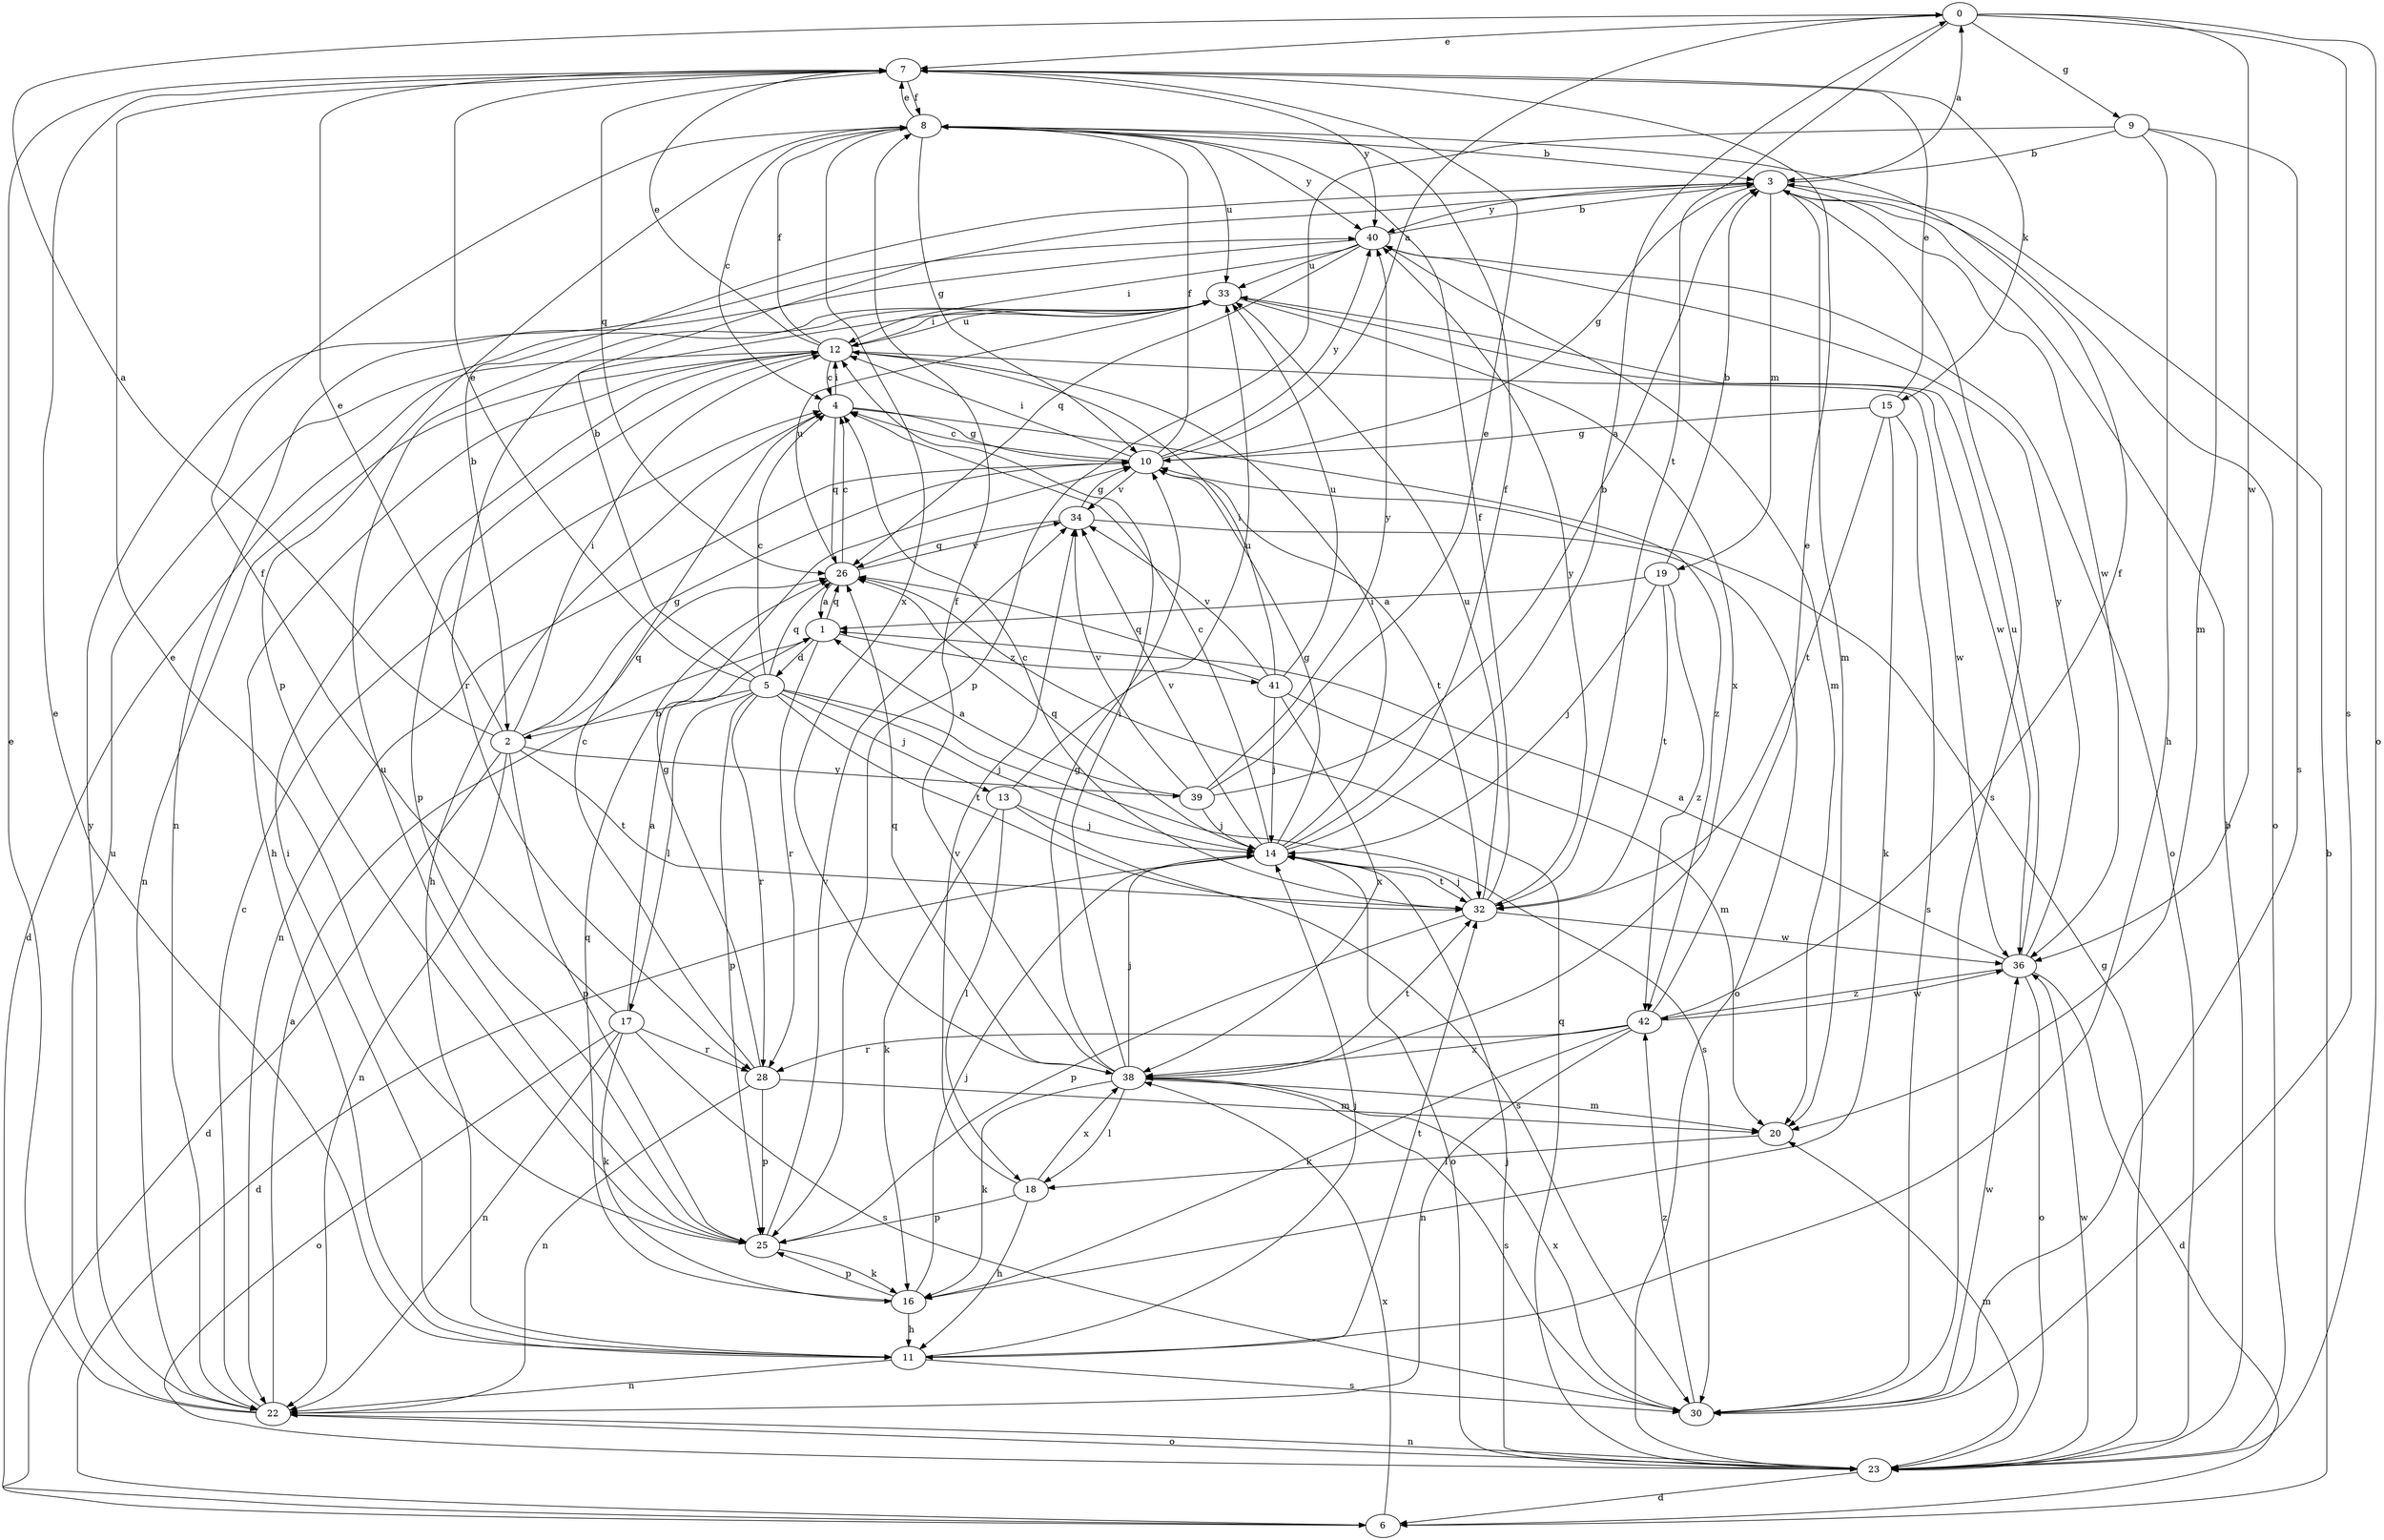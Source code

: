 strict digraph  {
0;
1;
2;
3;
4;
5;
6;
7;
8;
9;
10;
11;
12;
13;
14;
15;
16;
17;
18;
19;
20;
22;
23;
25;
26;
28;
30;
32;
33;
34;
36;
38;
39;
40;
41;
42;
0 -> 7  [label=e];
0 -> 9  [label=g];
0 -> 23  [label=o];
0 -> 30  [label=s];
0 -> 32  [label=t];
0 -> 36  [label=w];
1 -> 5  [label=d];
1 -> 26  [label=q];
1 -> 28  [label=r];
1 -> 41  [label=z];
2 -> 0  [label=a];
2 -> 6  [label=d];
2 -> 7  [label=e];
2 -> 10  [label=g];
2 -> 12  [label=i];
2 -> 22  [label=n];
2 -> 25  [label=p];
2 -> 26  [label=q];
2 -> 32  [label=t];
2 -> 39  [label=y];
3 -> 0  [label=a];
3 -> 2  [label=b];
3 -> 10  [label=g];
3 -> 19  [label=m];
3 -> 20  [label=m];
3 -> 23  [label=o];
3 -> 30  [label=s];
3 -> 36  [label=w];
3 -> 40  [label=y];
4 -> 10  [label=g];
4 -> 11  [label=h];
4 -> 12  [label=i];
4 -> 26  [label=q];
4 -> 42  [label=z];
5 -> 2  [label=b];
5 -> 3  [label=b];
5 -> 4  [label=c];
5 -> 7  [label=e];
5 -> 13  [label=j];
5 -> 14  [label=j];
5 -> 17  [label=l];
5 -> 25  [label=p];
5 -> 26  [label=q];
5 -> 28  [label=r];
5 -> 30  [label=s];
5 -> 32  [label=t];
6 -> 3  [label=b];
6 -> 38  [label=x];
7 -> 8  [label=f];
7 -> 15  [label=k];
7 -> 26  [label=q];
7 -> 40  [label=y];
8 -> 3  [label=b];
8 -> 4  [label=c];
8 -> 7  [label=e];
8 -> 10  [label=g];
8 -> 25  [label=p];
8 -> 33  [label=u];
8 -> 38  [label=x];
8 -> 40  [label=y];
9 -> 3  [label=b];
9 -> 11  [label=h];
9 -> 20  [label=m];
9 -> 25  [label=p];
9 -> 30  [label=s];
10 -> 0  [label=a];
10 -> 4  [label=c];
10 -> 8  [label=f];
10 -> 12  [label=i];
10 -> 22  [label=n];
10 -> 32  [label=t];
10 -> 34  [label=v];
10 -> 40  [label=y];
11 -> 7  [label=e];
11 -> 12  [label=i];
11 -> 14  [label=j];
11 -> 22  [label=n];
11 -> 30  [label=s];
11 -> 32  [label=t];
12 -> 4  [label=c];
12 -> 6  [label=d];
12 -> 7  [label=e];
12 -> 8  [label=f];
12 -> 11  [label=h];
12 -> 22  [label=n];
12 -> 25  [label=p];
12 -> 33  [label=u];
12 -> 36  [label=w];
13 -> 14  [label=j];
13 -> 16  [label=k];
13 -> 18  [label=l];
13 -> 30  [label=s];
13 -> 33  [label=u];
14 -> 0  [label=a];
14 -> 4  [label=c];
14 -> 6  [label=d];
14 -> 8  [label=f];
14 -> 10  [label=g];
14 -> 12  [label=i];
14 -> 23  [label=o];
14 -> 26  [label=q];
14 -> 32  [label=t];
14 -> 34  [label=v];
15 -> 7  [label=e];
15 -> 10  [label=g];
15 -> 16  [label=k];
15 -> 30  [label=s];
15 -> 32  [label=t];
16 -> 11  [label=h];
16 -> 14  [label=j];
16 -> 25  [label=p];
16 -> 26  [label=q];
17 -> 1  [label=a];
17 -> 8  [label=f];
17 -> 16  [label=k];
17 -> 22  [label=n];
17 -> 23  [label=o];
17 -> 28  [label=r];
17 -> 30  [label=s];
18 -> 11  [label=h];
18 -> 25  [label=p];
18 -> 34  [label=v];
18 -> 38  [label=x];
19 -> 1  [label=a];
19 -> 3  [label=b];
19 -> 14  [label=j];
19 -> 32  [label=t];
19 -> 42  [label=z];
20 -> 18  [label=l];
22 -> 1  [label=a];
22 -> 4  [label=c];
22 -> 7  [label=e];
22 -> 23  [label=o];
22 -> 33  [label=u];
22 -> 40  [label=y];
23 -> 3  [label=b];
23 -> 6  [label=d];
23 -> 10  [label=g];
23 -> 14  [label=j];
23 -> 20  [label=m];
23 -> 22  [label=n];
23 -> 26  [label=q];
23 -> 36  [label=w];
25 -> 7  [label=e];
25 -> 16  [label=k];
25 -> 33  [label=u];
25 -> 34  [label=v];
26 -> 1  [label=a];
26 -> 4  [label=c];
26 -> 33  [label=u];
26 -> 34  [label=v];
28 -> 4  [label=c];
28 -> 10  [label=g];
28 -> 20  [label=m];
28 -> 22  [label=n];
28 -> 25  [label=p];
30 -> 36  [label=w];
30 -> 38  [label=x];
30 -> 42  [label=z];
32 -> 4  [label=c];
32 -> 8  [label=f];
32 -> 14  [label=j];
32 -> 25  [label=p];
32 -> 33  [label=u];
32 -> 36  [label=w];
32 -> 40  [label=y];
33 -> 12  [label=i];
33 -> 28  [label=r];
33 -> 36  [label=w];
33 -> 38  [label=x];
34 -> 10  [label=g];
34 -> 23  [label=o];
34 -> 26  [label=q];
36 -> 1  [label=a];
36 -> 6  [label=d];
36 -> 23  [label=o];
36 -> 33  [label=u];
36 -> 40  [label=y];
36 -> 42  [label=z];
38 -> 8  [label=f];
38 -> 10  [label=g];
38 -> 12  [label=i];
38 -> 14  [label=j];
38 -> 16  [label=k];
38 -> 18  [label=l];
38 -> 20  [label=m];
38 -> 26  [label=q];
38 -> 30  [label=s];
38 -> 32  [label=t];
39 -> 1  [label=a];
39 -> 3  [label=b];
39 -> 7  [label=e];
39 -> 14  [label=j];
39 -> 34  [label=v];
39 -> 40  [label=y];
40 -> 3  [label=b];
40 -> 12  [label=i];
40 -> 20  [label=m];
40 -> 22  [label=n];
40 -> 23  [label=o];
40 -> 26  [label=q];
40 -> 33  [label=u];
41 -> 12  [label=i];
41 -> 14  [label=j];
41 -> 20  [label=m];
41 -> 26  [label=q];
41 -> 33  [label=u];
41 -> 34  [label=v];
41 -> 38  [label=x];
42 -> 7  [label=e];
42 -> 8  [label=f];
42 -> 16  [label=k];
42 -> 22  [label=n];
42 -> 28  [label=r];
42 -> 36  [label=w];
42 -> 38  [label=x];
}
